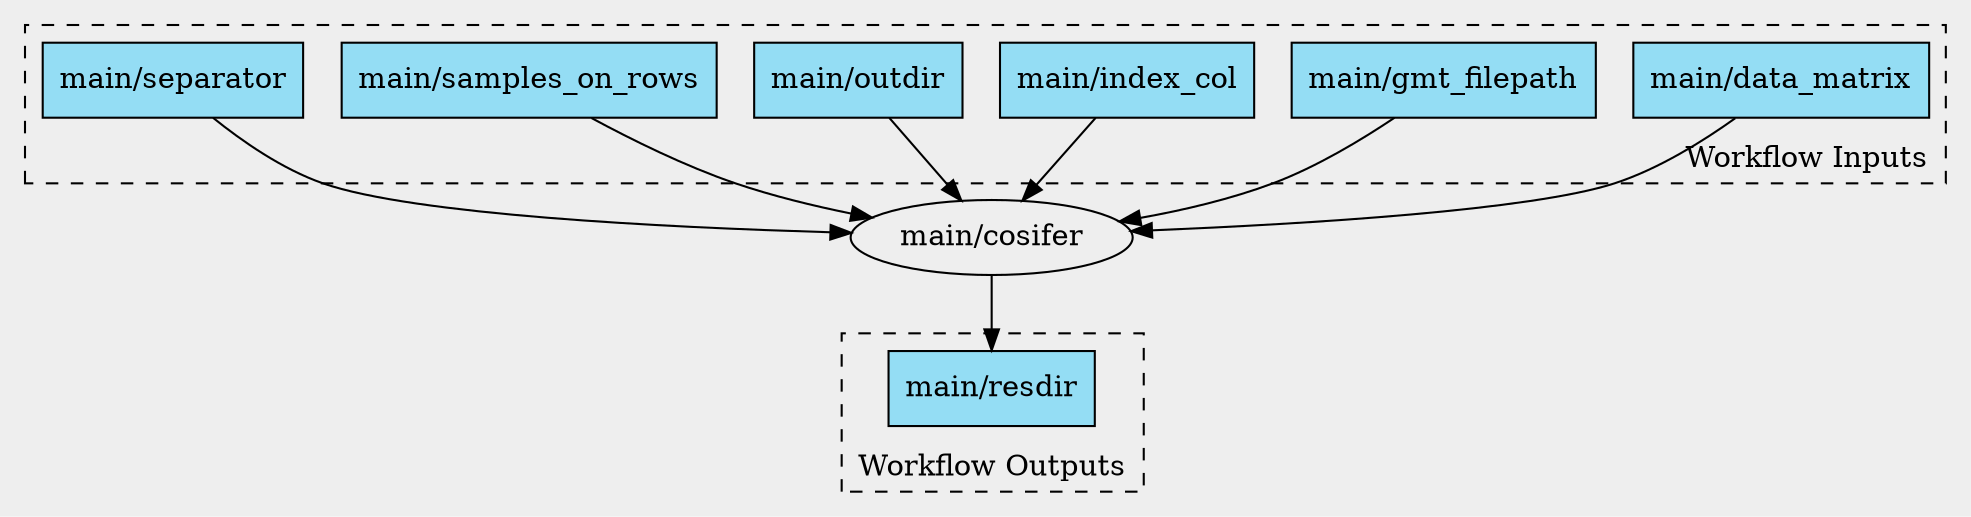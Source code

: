 digraph G {
bgcolor="#eeeeee";
clusterrank=local;
labeljust=right;
labelloc=bottom;
subgraph cluster_inputs {
label="Workflow Inputs";
rank=same;
style=dashed;
"main/data_matrix" [fillcolor="#94DDF4", label="main/data_matrix", shape=record, style=filled];
"main/gmt_filepath" [fillcolor="#94DDF4", label="main/gmt_filepath", shape=record, style=filled];
"main/index_col" [fillcolor="#94DDF4", label="main/index_col", shape=record, style=filled];
"main/outdir" [fillcolor="#94DDF4", label="main/outdir", shape=record, style=filled];
"main/samples_on_rows" [fillcolor="#94DDF4", label="main/samples_on_rows", shape=record, style=filled];
"main/separator" [fillcolor="#94DDF4", label="main/separator", shape=record, style=filled];
}

"main/data_matrix" -> "main/cosifer";
"main/gmt_filepath" -> "main/cosifer";
"main/index_col" -> "main/cosifer";
"main/outdir" -> "main/cosifer";
"main/samples_on_rows" -> "main/cosifer";
"main/separator" -> "main/cosifer";
subgraph cluster_outputs {
label="Workflow Outputs";
labelloc=b;
rank=same;
style=dashed;
"main/resdir" [fillcolor="#94DDF4", label="main/resdir", shape=record, style=filled];
}

"main/cosifer" -> "main/resdir";
}
